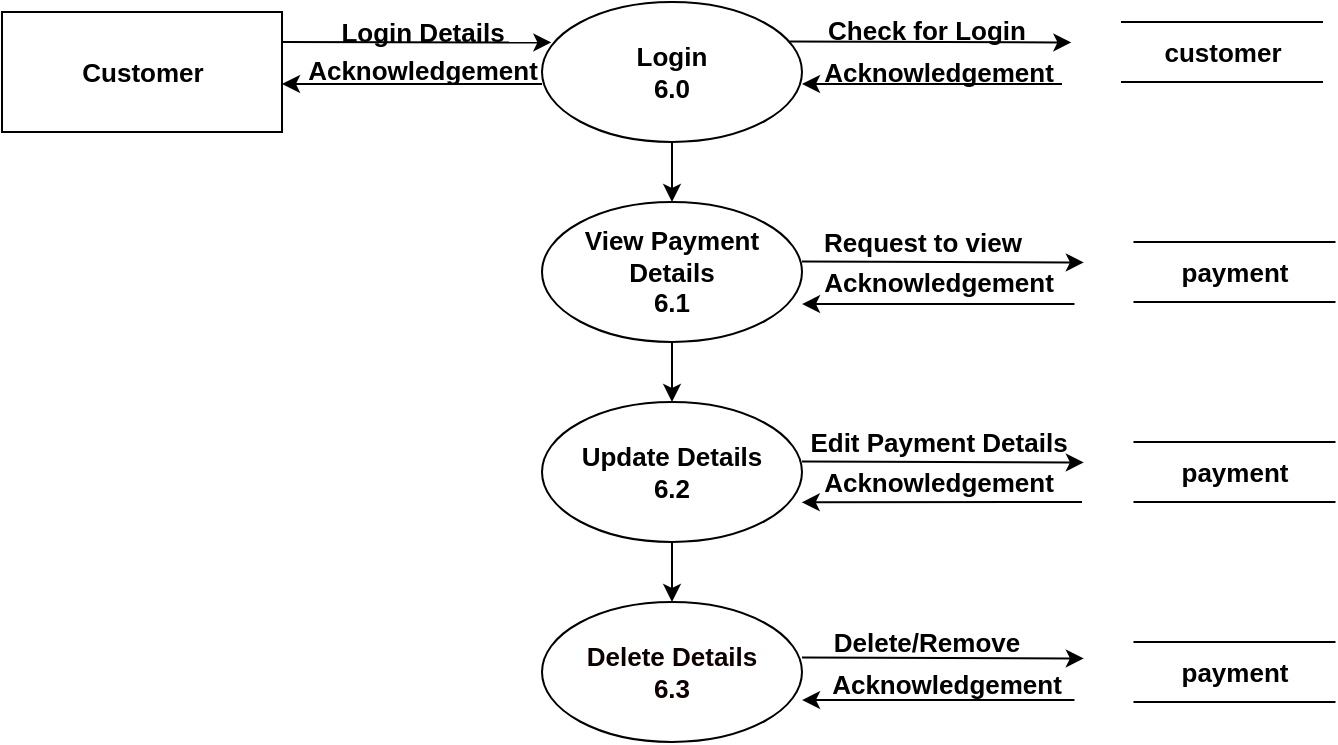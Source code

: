 <mxfile>
    <diagram id="ID3Go12fpnlsFzTN4y6X" name="Page-1">
        <mxGraphModel dx="722" dy="551" grid="1" gridSize="10" guides="1" tooltips="1" connect="1" arrows="1" fold="1" page="1" pageScale="1" pageWidth="827" pageHeight="1169" background="#ffffff" math="0" shadow="0">
            <root>
                <mxCell id="0"/>
                <mxCell id="1" parent="0"/>
                <mxCell id="2" style="edgeStyle=none;html=1;exitX=0;exitY=0.5;exitDx=0;exitDy=0;entryX=1;entryY=0.5;entryDx=0;entryDy=0;strokeColor=#000000;" parent="1" edge="1">
                    <mxGeometry relative="1" as="geometry">
                        <mxPoint x="310" y="161" as="sourcePoint"/>
                        <mxPoint x="180" y="161" as="targetPoint"/>
                    </mxGeometry>
                </mxCell>
                <mxCell id="3" style="edgeStyle=none;html=1;exitX=0.5;exitY=1;exitDx=0;exitDy=0;entryX=0.5;entryY=0;entryDx=0;entryDy=0;fontSize=13;fontColor=#0F0000;strokeColor=#000000;" parent="1" source="4" target="11" edge="1">
                    <mxGeometry relative="1" as="geometry"/>
                </mxCell>
                <mxCell id="4" value="&lt;b style=&quot;font-size: 13px&quot;&gt;&lt;font color=&quot;#000000&quot; style=&quot;font-size: 13px&quot;&gt;Login&lt;br&gt;6.0&lt;/font&gt;&lt;/b&gt;" style="ellipse;whiteSpace=wrap;html=1;strokeColor=#000000;fillColor=none;" parent="1" vertex="1">
                    <mxGeometry x="310" y="120" width="130" height="70" as="geometry"/>
                </mxCell>
                <mxCell id="5" style="edgeStyle=none;html=1;exitX=1;exitY=0.25;exitDx=0;exitDy=0;entryX=0.036;entryY=0.289;entryDx=0;entryDy=0;entryPerimeter=0;strokeColor=#000000;" parent="1" source="6" target="4" edge="1">
                    <mxGeometry relative="1" as="geometry"/>
                </mxCell>
                <mxCell id="6" value="&lt;b&gt;Customer&lt;/b&gt;" style="html=1;dashed=0;whitespace=wrap;fontSize=13;fontColor=#000000;strokeColor=#000000;fillColor=none;" parent="1" vertex="1">
                    <mxGeometry x="40" y="125" width="140" height="60" as="geometry"/>
                </mxCell>
                <mxCell id="7" style="edgeStyle=none;html=1;exitX=0;exitY=0.5;exitDx=0;exitDy=0;entryX=1;entryY=0.5;entryDx=0;entryDy=0;strokeColor=#000000;" parent="1" edge="1">
                    <mxGeometry relative="1" as="geometry">
                        <mxPoint x="570" y="161" as="sourcePoint"/>
                        <mxPoint x="440" y="161" as="targetPoint"/>
                    </mxGeometry>
                </mxCell>
                <mxCell id="8" style="edgeStyle=none;html=1;exitX=0.952;exitY=0.282;exitDx=0;exitDy=0;entryX=0.036;entryY=0.289;entryDx=0;entryDy=0;entryPerimeter=0;strokeColor=#000000;exitPerimeter=0;" parent="1" source="4" edge="1">
                    <mxGeometry relative="1" as="geometry">
                        <mxPoint x="440" y="140" as="sourcePoint"/>
                        <mxPoint x="574.68" y="140.23" as="targetPoint"/>
                    </mxGeometry>
                </mxCell>
                <mxCell id="9" value="&lt;font style=&quot;font-size: 13px&quot; color=&quot;#000000&quot;&gt;&lt;b&gt;customer&lt;/b&gt;&lt;/font&gt;" style="html=1;dashed=0;whitespace=wrap;shape=partialRectangle;right=0;left=0;fillColor=none;strokeColor=#000000;" parent="1" vertex="1">
                    <mxGeometry x="600" y="130" width="100" height="30" as="geometry"/>
                </mxCell>
                <mxCell id="10" style="edgeStyle=none;html=1;exitX=0.5;exitY=1;exitDx=0;exitDy=0;entryX=0.5;entryY=0;entryDx=0;entryDy=0;fontSize=13;fontColor=#0F0000;strokeColor=#000000;" parent="1" source="11" target="13" edge="1">
                    <mxGeometry relative="1" as="geometry"/>
                </mxCell>
                <mxCell id="11" value="&lt;font color=&quot;#000000&quot;&gt;&lt;span style=&quot;font-size: 13px&quot;&gt;&lt;b&gt;View Payment Details&lt;br&gt;&lt;/b&gt;&lt;/span&gt;&lt;/font&gt;&lt;b&gt;&lt;font style=&quot;font-size: 13px&quot; color=&quot;#000000&quot;&gt;6.1&lt;/font&gt;&lt;/b&gt;" style="ellipse;whiteSpace=wrap;html=1;strokeColor=#000000;fillColor=none;" parent="1" vertex="1">
                    <mxGeometry x="310" y="220" width="130" height="70" as="geometry"/>
                </mxCell>
                <mxCell id="12" style="edgeStyle=none;html=1;exitX=0.5;exitY=1;exitDx=0;exitDy=0;entryX=0.5;entryY=0;entryDx=0;entryDy=0;fontSize=13;fontColor=#0F0000;strokeColor=#000000;" parent="1" source="13" target="14" edge="1">
                    <mxGeometry relative="1" as="geometry"/>
                </mxCell>
                <mxCell id="13" value="&lt;font style=&quot;font-size: 13px&quot; color=&quot;#000000&quot;&gt;&lt;b&gt;Update Details&lt;br&gt;6.2&lt;br&gt;&lt;/b&gt;&lt;/font&gt;" style="ellipse;whiteSpace=wrap;html=1;strokeColor=#000000;fillColor=none;" parent="1" vertex="1">
                    <mxGeometry x="310" y="320" width="130" height="70" as="geometry"/>
                </mxCell>
                <mxCell id="14" value="&lt;font color=&quot;#0f0000&quot; style=&quot;font-size: 13px&quot;&gt;&lt;b&gt;Delete Details&lt;br&gt;6.3&lt;br&gt;&lt;/b&gt;&lt;/font&gt;" style="ellipse;whiteSpace=wrap;html=1;strokeColor=#000000;fillColor=none;" parent="1" vertex="1">
                    <mxGeometry x="310" y="420" width="130" height="70" as="geometry"/>
                </mxCell>
                <mxCell id="16" style="edgeStyle=none;html=1;exitX=0;exitY=0.5;exitDx=0;exitDy=0;entryX=1;entryY=0.643;entryDx=0;entryDy=0;strokeColor=#000000;entryPerimeter=0;" parent="1" edge="1">
                    <mxGeometry relative="1" as="geometry">
                        <mxPoint x="576.24" y="271" as="sourcePoint"/>
                        <mxPoint x="440" y="271.01" as="targetPoint"/>
                    </mxGeometry>
                </mxCell>
                <mxCell id="17" style="edgeStyle=none;html=1;exitX=0.952;exitY=0.282;exitDx=0;exitDy=0;entryX=0.036;entryY=0.289;entryDx=0;entryDy=0;entryPerimeter=0;strokeColor=#000000;exitPerimeter=0;" parent="1" edge="1">
                    <mxGeometry relative="1" as="geometry">
                        <mxPoint x="440" y="249.74" as="sourcePoint"/>
                        <mxPoint x="580.92" y="250.23" as="targetPoint"/>
                    </mxGeometry>
                </mxCell>
                <mxCell id="18" value="&lt;font style=&quot;font-size: 13px&quot; color=&quot;#000000&quot;&gt;&lt;b&gt;payment&lt;/b&gt;&lt;/font&gt;" style="html=1;dashed=0;whitespace=wrap;shape=partialRectangle;right=0;left=0;fillColor=none;strokeColor=#000000;" parent="1" vertex="1">
                    <mxGeometry x="606.24" y="240" width="100" height="30" as="geometry"/>
                </mxCell>
                <mxCell id="19" style="edgeStyle=none;html=1;entryX=0.999;entryY=0.631;entryDx=0;entryDy=0;strokeColor=#000000;entryPerimeter=0;" parent="1" edge="1">
                    <mxGeometry relative="1" as="geometry">
                        <mxPoint x="580" y="370" as="sourcePoint"/>
                        <mxPoint x="439.87" y="370.17" as="targetPoint"/>
                    </mxGeometry>
                </mxCell>
                <mxCell id="20" style="edgeStyle=none;html=1;exitX=0.952;exitY=0.282;exitDx=0;exitDy=0;entryX=0.036;entryY=0.289;entryDx=0;entryDy=0;entryPerimeter=0;strokeColor=#000000;exitPerimeter=0;" parent="1" edge="1">
                    <mxGeometry relative="1" as="geometry">
                        <mxPoint x="440" y="349.74" as="sourcePoint"/>
                        <mxPoint x="580.92" y="350.23" as="targetPoint"/>
                    </mxGeometry>
                </mxCell>
                <mxCell id="21" value="&lt;font style=&quot;font-size: 13px&quot; color=&quot;#000000&quot;&gt;&lt;b&gt;payment&lt;/b&gt;&lt;/font&gt;" style="html=1;dashed=0;whitespace=wrap;shape=partialRectangle;right=0;left=0;fillColor=none;strokeColor=#000000;" parent="1" vertex="1">
                    <mxGeometry x="606.24" y="340" width="100" height="30" as="geometry"/>
                </mxCell>
                <mxCell id="22" style="edgeStyle=none;html=1;exitX=0;exitY=0.5;exitDx=0;exitDy=0;entryX=1;entryY=0.643;entryDx=0;entryDy=0;strokeColor=#000000;entryPerimeter=0;" parent="1" edge="1">
                    <mxGeometry relative="1" as="geometry">
                        <mxPoint x="576.24" y="469" as="sourcePoint"/>
                        <mxPoint x="440" y="469.01" as="targetPoint"/>
                    </mxGeometry>
                </mxCell>
                <mxCell id="23" style="edgeStyle=none;html=1;exitX=0.952;exitY=0.282;exitDx=0;exitDy=0;entryX=0.036;entryY=0.289;entryDx=0;entryDy=0;entryPerimeter=0;strokeColor=#000000;exitPerimeter=0;" parent="1" edge="1">
                    <mxGeometry relative="1" as="geometry">
                        <mxPoint x="440" y="447.74" as="sourcePoint"/>
                        <mxPoint x="580.92" y="448.23" as="targetPoint"/>
                    </mxGeometry>
                </mxCell>
                <mxCell id="24" value="&lt;font style=&quot;font-size: 13px&quot; color=&quot;#000000&quot;&gt;&lt;b&gt;payment&lt;/b&gt;&lt;/font&gt;" style="html=1;dashed=0;whitespace=wrap;shape=partialRectangle;right=0;left=0;fillColor=none;strokeColor=#000000;" parent="1" vertex="1">
                    <mxGeometry x="606.24" y="440" width="100" height="30" as="geometry"/>
                </mxCell>
                <mxCell id="25" value="&lt;b&gt;&lt;font color=&quot;#000000&quot; style=&quot;font-size: 13px&quot;&gt;Login Details&lt;/font&gt;&lt;/b&gt;" style="text;html=1;align=center;verticalAlign=middle;resizable=0;points=[];autosize=1;strokeColor=none;fillColor=none;" vertex="1" parent="1">
                    <mxGeometry x="200" y="125" width="100" height="20" as="geometry"/>
                </mxCell>
                <mxCell id="26" value="&lt;b&gt;Acknowledgement&lt;/b&gt;" style="text;html=1;align=center;verticalAlign=middle;resizable=0;points=[];autosize=1;strokeColor=none;fillColor=none;fontSize=13;fontColor=#000000;" vertex="1" parent="1">
                    <mxGeometry x="185" y="144" width="130" height="20" as="geometry"/>
                </mxCell>
                <mxCell id="27" value="&lt;b&gt;&lt;font style=&quot;font-size: 13px&quot; color=&quot;#000000&quot;&gt;Check for Login&lt;/font&gt;&lt;/b&gt;" style="text;html=1;align=center;verticalAlign=middle;resizable=0;points=[];autosize=1;strokeColor=none;fillColor=none;" vertex="1" parent="1">
                    <mxGeometry x="447" y="124" width="110" height="20" as="geometry"/>
                </mxCell>
                <mxCell id="28" value="&lt;b&gt;Acknowledgement&lt;/b&gt;" style="text;html=1;align=center;verticalAlign=middle;resizable=0;points=[];autosize=1;strokeColor=none;fillColor=none;fontSize=13;fontColor=#000000;" vertex="1" parent="1">
                    <mxGeometry x="443" y="145" width="130" height="20" as="geometry"/>
                </mxCell>
                <mxCell id="29" value="&lt;b&gt;&lt;font style=&quot;font-size: 13px&quot; color=&quot;#000000&quot;&gt;Request to view&lt;/font&gt;&lt;/b&gt;" style="text;html=1;align=center;verticalAlign=middle;resizable=0;points=[];autosize=1;strokeColor=none;fillColor=none;" vertex="1" parent="1">
                    <mxGeometry x="445" y="230" width="110" height="20" as="geometry"/>
                </mxCell>
                <mxCell id="30" value="&lt;b&gt;Acknowledgement&lt;/b&gt;" style="text;html=1;align=center;verticalAlign=middle;resizable=0;points=[];autosize=1;strokeColor=none;fillColor=none;fontSize=13;fontColor=#000000;" vertex="1" parent="1">
                    <mxGeometry x="443" y="250" width="130" height="20" as="geometry"/>
                </mxCell>
                <mxCell id="32" value="&lt;b&gt;Edit Payment Details&lt;/b&gt;" style="text;html=1;align=center;verticalAlign=middle;resizable=0;points=[];autosize=1;strokeColor=none;fillColor=none;fontSize=13;fontColor=#000000;" vertex="1" parent="1">
                    <mxGeometry x="438" y="330" width="140" height="20" as="geometry"/>
                </mxCell>
                <mxCell id="33" value="&lt;b&gt;Acknowledgement&lt;/b&gt;" style="text;html=1;align=center;verticalAlign=middle;resizable=0;points=[];autosize=1;strokeColor=none;fillColor=none;fontSize=13;fontColor=#000000;" vertex="1" parent="1">
                    <mxGeometry x="443" y="350" width="130" height="20" as="geometry"/>
                </mxCell>
                <mxCell id="35" value="&lt;b&gt;Delete/Remove&lt;/b&gt;" style="text;html=1;align=center;verticalAlign=middle;resizable=0;points=[];autosize=1;strokeColor=none;fillColor=none;fontSize=13;fontColor=#000000;" vertex="1" parent="1">
                    <mxGeometry x="447" y="430" width="110" height="20" as="geometry"/>
                </mxCell>
                <mxCell id="36" value="&lt;b&gt;Acknowledgement&lt;/b&gt;" style="text;html=1;align=center;verticalAlign=middle;resizable=0;points=[];autosize=1;strokeColor=none;fillColor=none;fontSize=13;fontColor=#000000;" vertex="1" parent="1">
                    <mxGeometry x="447" y="451" width="130" height="20" as="geometry"/>
                </mxCell>
            </root>
        </mxGraphModel>
    </diagram>
</mxfile>